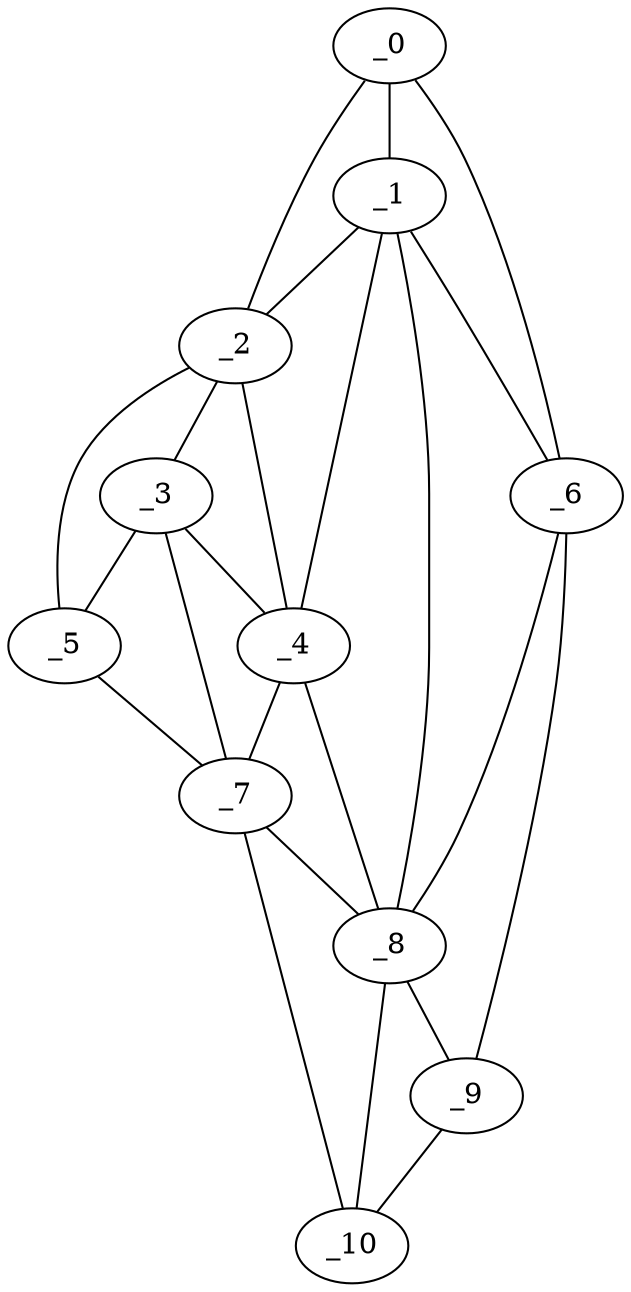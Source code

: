 graph "obj41__35.gxl" {
	_0	 [x=15,
		y=81];
	_1	 [x=30,
		y=70];
	_0 -- _1	 [valence=2];
	_2	 [x=32,
		y=35];
	_0 -- _2	 [valence=1];
	_6	 [x=79,
		y=125];
	_0 -- _6	 [valence=1];
	_1 -- _2	 [valence=2];
	_4	 [x=49,
		y=35];
	_1 -- _4	 [valence=2];
	_1 -- _6	 [valence=1];
	_8	 [x=92,
		y=66];
	_1 -- _8	 [valence=2];
	_3	 [x=49,
		y=28];
	_2 -- _3	 [valence=2];
	_2 -- _4	 [valence=2];
	_5	 [x=51,
		y=7];
	_2 -- _5	 [valence=1];
	_3 -- _4	 [valence=1];
	_3 -- _5	 [valence=1];
	_7	 [x=89,
		y=6];
	_3 -- _7	 [valence=2];
	_4 -- _7	 [valence=2];
	_4 -- _8	 [valence=2];
	_5 -- _7	 [valence=1];
	_6 -- _8	 [valence=2];
	_9	 [x=116,
		y=105];
	_6 -- _9	 [valence=1];
	_7 -- _8	 [valence=1];
	_10	 [x=117,
		y=73];
	_7 -- _10	 [valence=1];
	_8 -- _9	 [valence=1];
	_8 -- _10	 [valence=2];
	_9 -- _10	 [valence=1];
}
